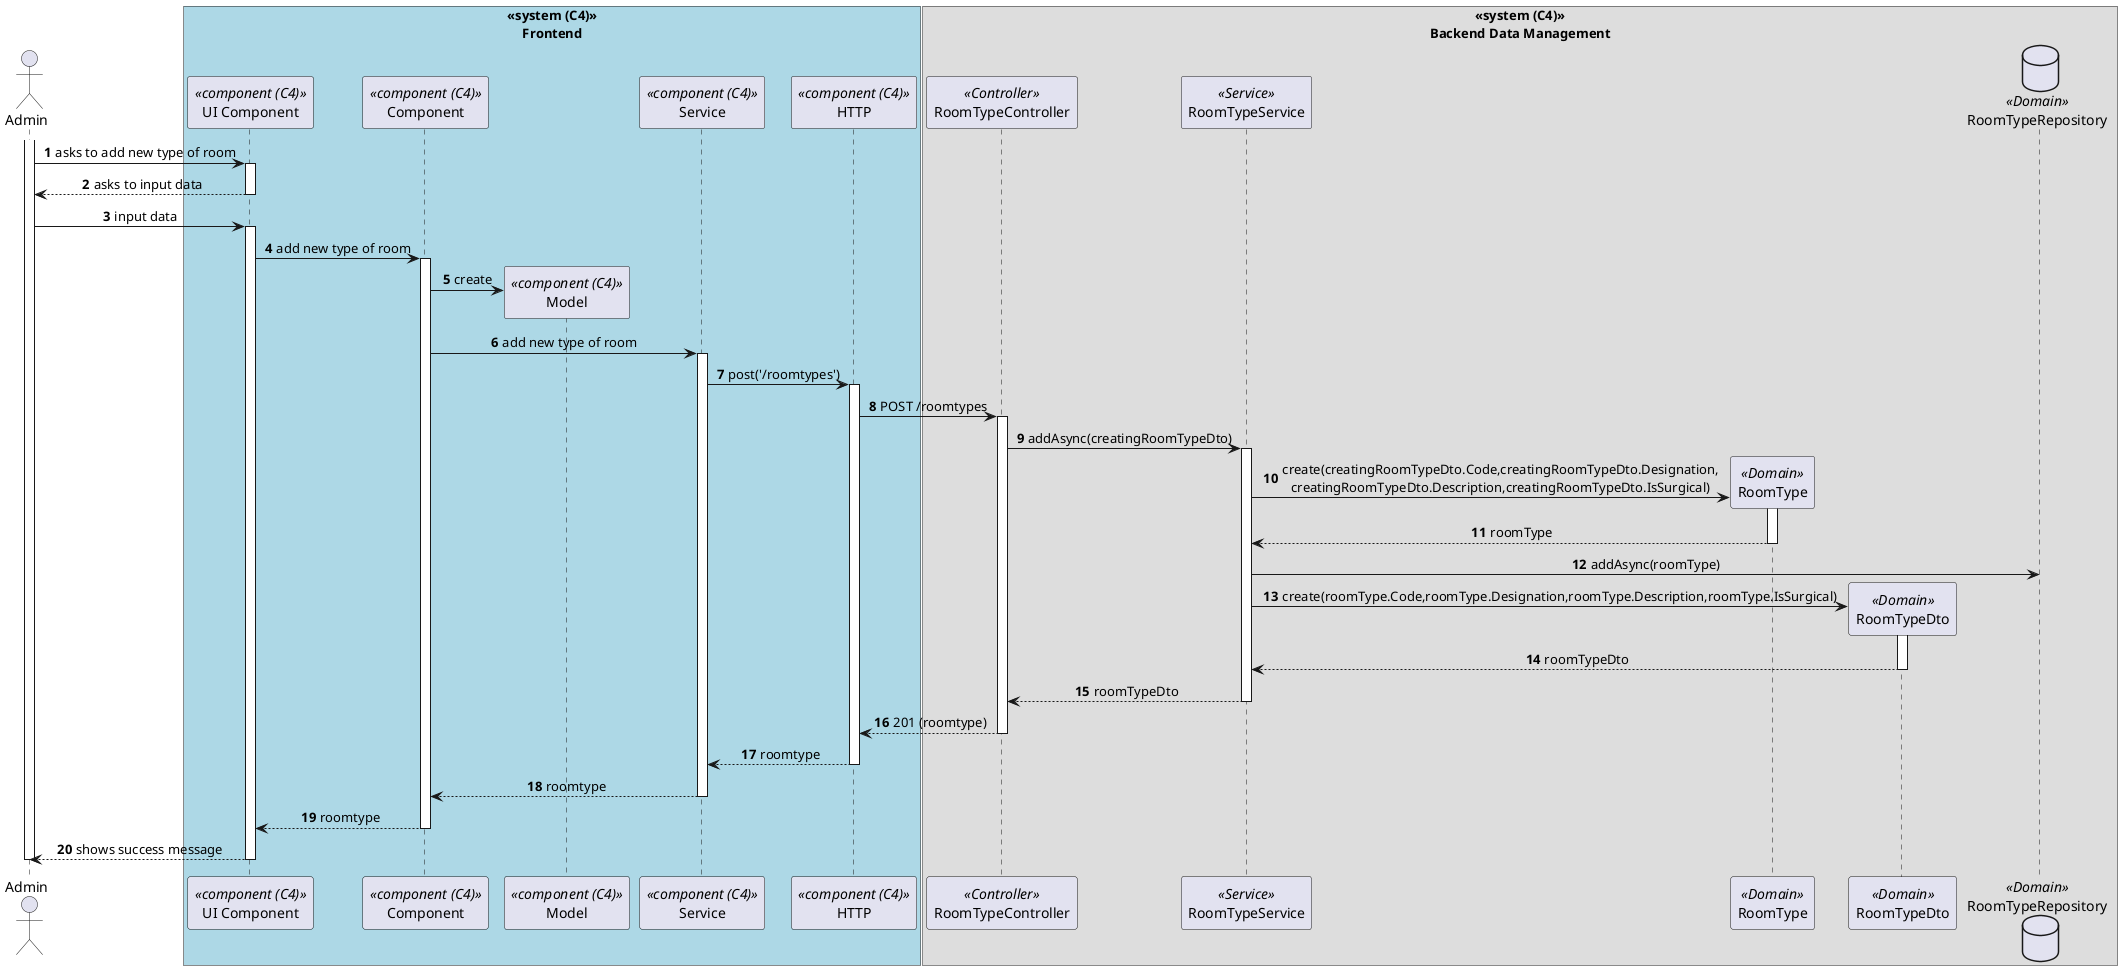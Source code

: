 @startuml process-view
autonumber
skinparam DefaultTextAlignment center
actor Admin as "Admin"

box "<<system (C4)>>\nFrontend"#LightBlue
    participant ComponentUI as "UI Component" <<component (C4)>>
    participant Component as "Component" <<component (C4)>>
    participant Model as "Model" <<component (C4)>>
    participant Service as "Service" <<component (C4)>>
    participant HTTP as "HTTP" <<component (C4)>>
end box

box "<<system (C4)>>\nBackend Data Management"
    participant Controller as "RoomTypeController"<<Controller>>
    participant Service_ as "RoomTypeService"<<Service>>
    participant RoomType as "RoomType"<<Domain>>
    participant RoomTypeDto as "RoomTypeDto"<<Domain>>
    database RoomTypeRepo as "RoomTypeRepository"<<Domain>>
end box

activate Admin

    Admin -> ComponentUI : asks to add new type of room
    activate ComponentUI

        ComponentUI --> Admin : asks to input data

    deactivate ComponentUI

    Admin -> ComponentUI : input data
    activate ComponentUI

        ComponentUI -> Component : add new type of room

        activate Component

            Component -> Model** : create
            
            Component -> Service : add new type of room
            activate Service

                Service -> HTTP : post('/roomtypes')

                activate HTTP
                    HTTP -> Controller : POST /roomtypes

                        activate Controller
                            Controller -> Service_ : addAsync(creatingRoomTypeDto)
                            
                            activate Service_

                                Service_ -> RoomType**: create(creatingRoomTypeDto.Code,creatingRoomTypeDto.Designation,\ncreatingRoomTypeDto.Description,creatingRoomTypeDto.IsSurgical)

                                activate RoomType
                                    RoomType --> Service_ : roomType
                                deactivate RoomType

                                Service_ -> RoomTypeRepo : addAsync(roomType)

                                Service_ -> RoomTypeDto** : create(roomType.Code,roomType.Designation,roomType.Description,roomType.IsSurgical)

                                activate RoomTypeDto

                                    RoomTypeDto --> Service_ : roomTypeDto

                                deactivate RoomTypeDto
                                
                                Service_ --> Controller : roomTypeDto

                            deactivate Service_


                        Controller --> HTTP : 201 (roomtype)

                    deactivate Controller

                    HTTP --> Service : roomtype

                deactivate HTTP

                Service --> Component : roomtype
            deactivate Service

            Component --> ComponentUI : roomtype
        deactivate Component

    Admin <-- ComponentUI : shows success message
    deactivate ComponentUI

deactivate Admin

@enduml